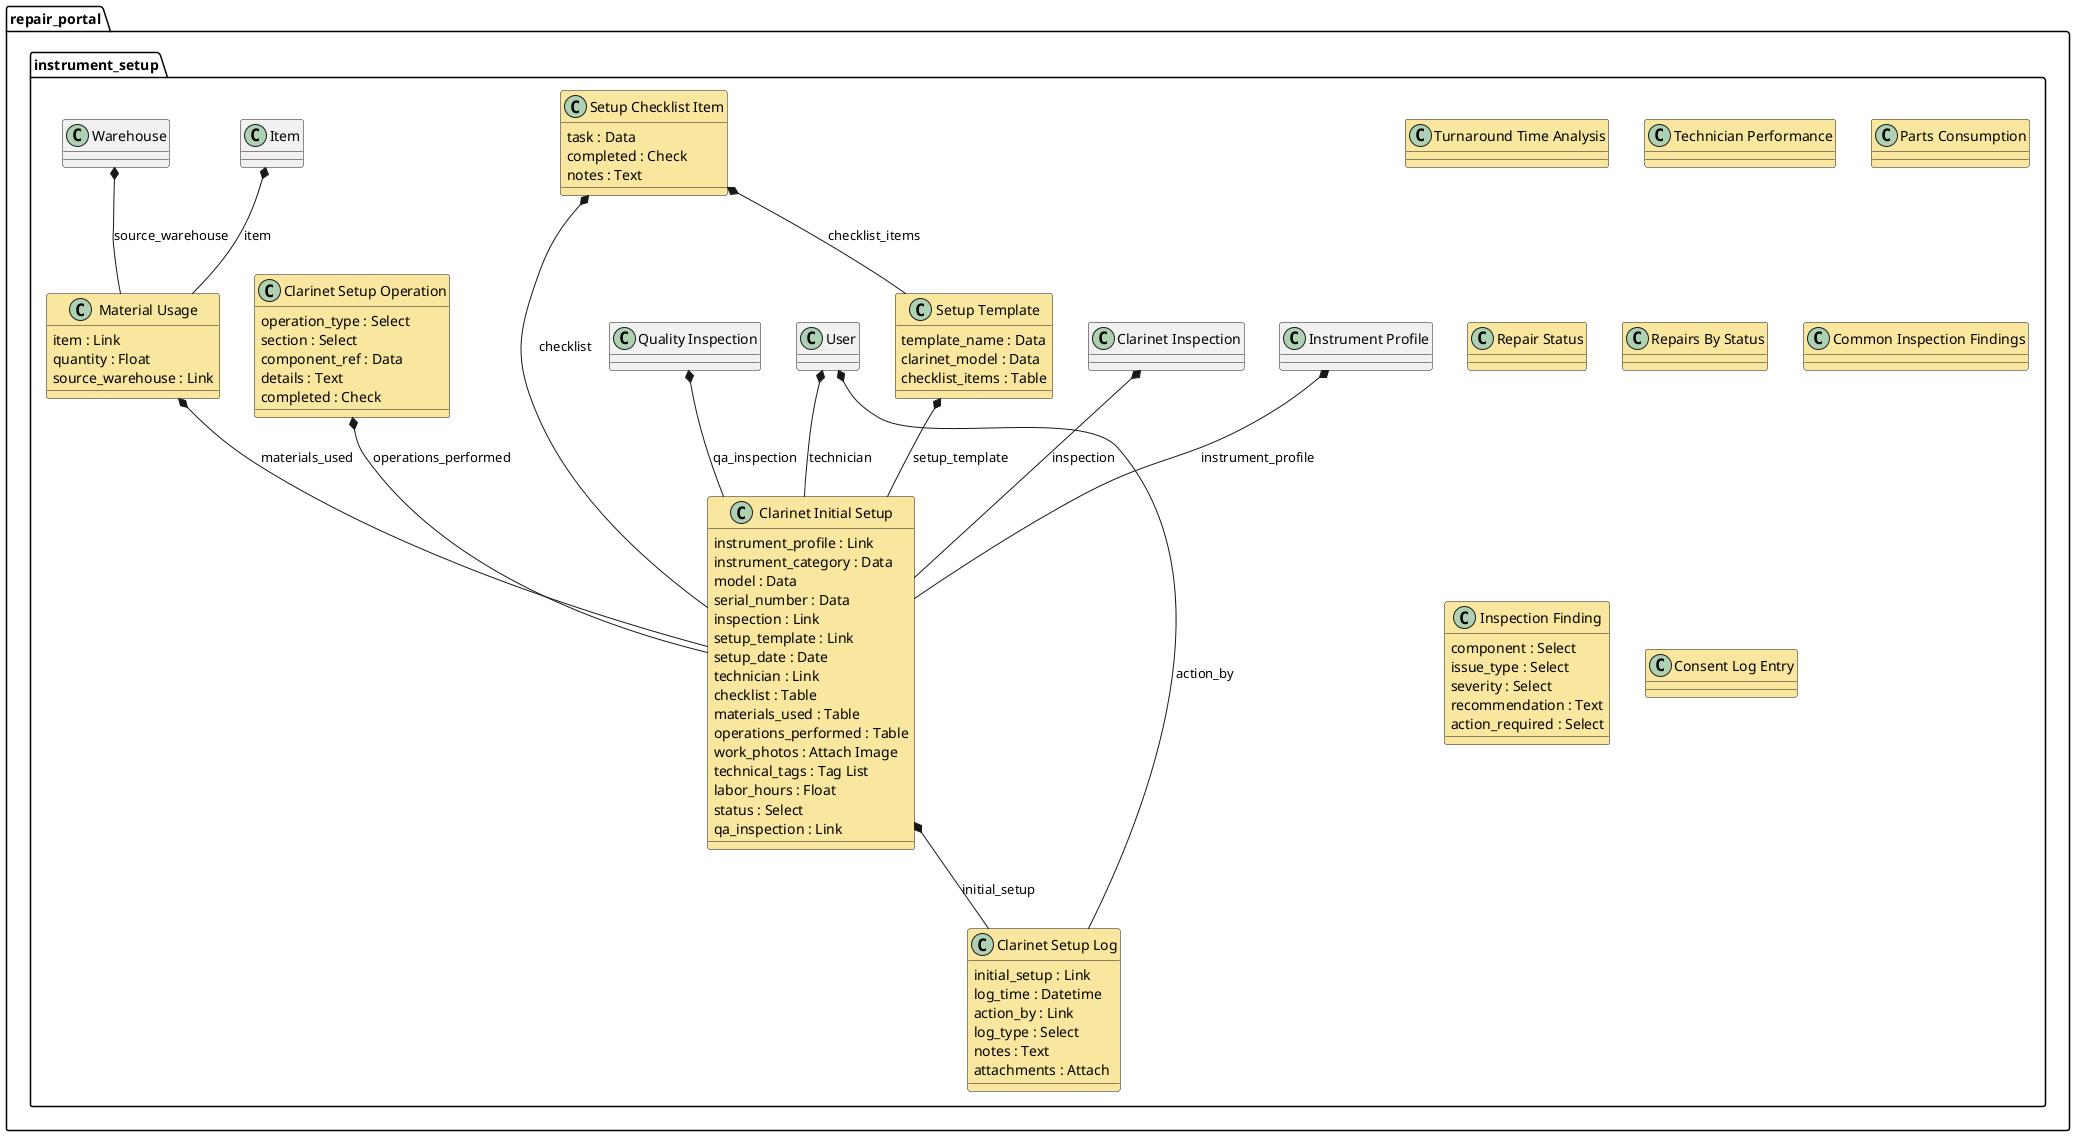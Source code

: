 @startuml
package repair_portal.instrument_setup <<Folder>> {
class "Turnaround Time Analysis" #F9E79F {
}
class "Technician Performance" #F9E79F {
}
class "Parts Consumption" #F9E79F {
}
class "Repair Status" #F9E79F {
}
class "Repairs By Status" #F9E79F {
}
class "Common Inspection Findings" #F9E79F {
}
class "Inspection Finding" #F9E79F {
  component : Select
  issue_type : Select
  severity : Select
  recommendation : Text
  action_required : Select
}
class "Clarinet Setup Operation" #F9E79F {
  operation_type : Select
  section : Select
  component_ref : Data
  details : Text
  completed : Check
}
class "Consent Log Entry" #F9E79F {
}
"Instrument Profile" *-- "Clarinet Initial Setup" : instrument_profile
"Clarinet Inspection" *-- "Clarinet Initial Setup" : inspection
"Setup Template" *-- "Clarinet Initial Setup" : setup_template
"User" *-- "Clarinet Initial Setup" : technician
"Setup Checklist Item" *-- "Clarinet Initial Setup" : checklist
"Material Usage" *-- "Clarinet Initial Setup" : materials_used
"Clarinet Setup Operation" *-- "Clarinet Initial Setup" : operations_performed
"Quality Inspection" *-- "Clarinet Initial Setup" : qa_inspection
class "Clarinet Initial Setup" #F9E79F {
  instrument_profile : Link
  instrument_category : Data
  model : Data
  serial_number : Data
  inspection : Link
  setup_template : Link
  setup_date : Date
  technician : Link
  checklist : Table
  materials_used : Table
  operations_performed : Table
  work_photos : Attach Image
  technical_tags : Tag List
  labor_hours : Float
  status : Select
  qa_inspection : Link
}
class "Setup Checklist Item" #F9E79F {
  task : Data
  completed : Check
  notes : Text
}
"Setup Checklist Item" *-- "Setup Template" : checklist_items
class "Setup Template" #F9E79F {
  template_name : Data
  clarinet_model : Data
  checklist_items : Table
}
"Item" *-- "Material Usage" : item
"Warehouse" *-- "Material Usage" : source_warehouse
class "Material Usage" #F9E79F {
  item : Link
  quantity : Float
  source_warehouse : Link
}
"Clarinet Initial Setup" *-- "Clarinet Setup Log" : initial_setup
"User" *-- "Clarinet Setup Log" : action_by
class "Clarinet Setup Log" #F9E79F {
  initial_setup : Link
  log_time : Datetime
  action_by : Link
  log_type : Select
  notes : Text
  attachments : Attach
}
}
@enduml